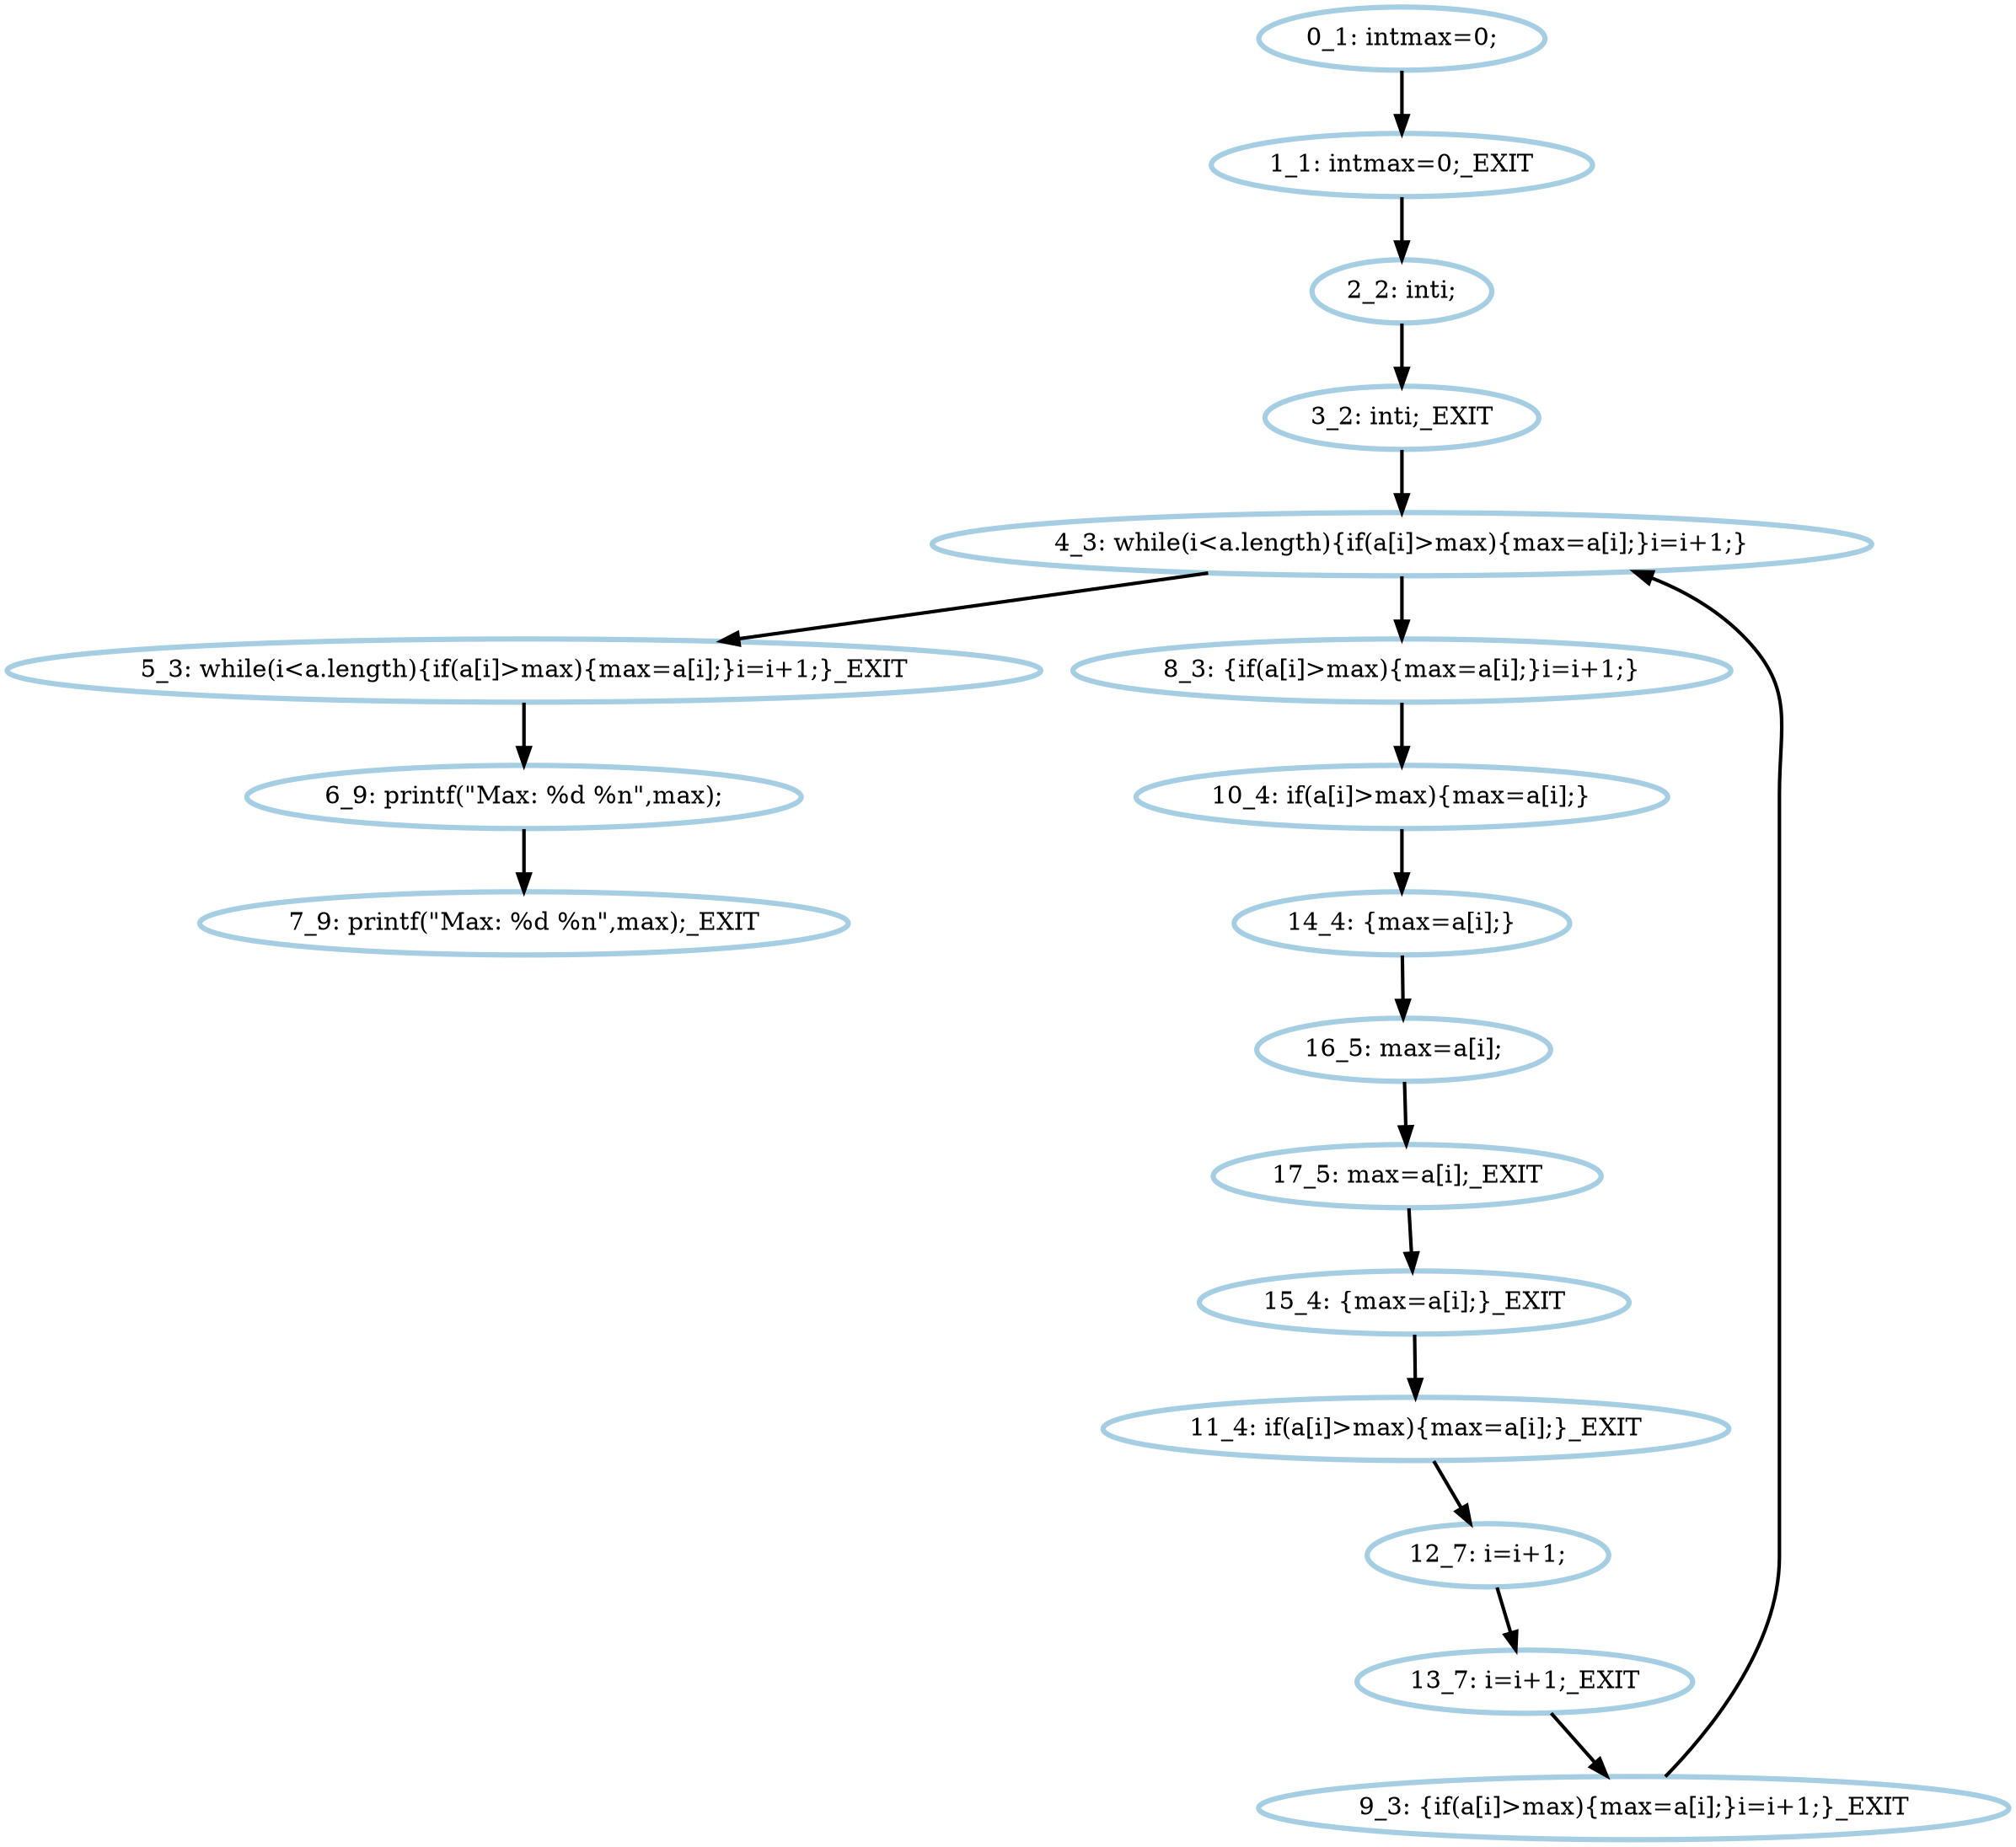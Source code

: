 digraph G {
    0 [penwidth=3,label="0_1: intmax=0;",color=1, colorscheme=paired12] 
    1 [penwidth=3,label="1_1: intmax=0;_EXIT",color=1, colorscheme=paired12] 
    2 [penwidth=3,label="2_2: inti;",color=1, colorscheme=paired12] 
    3 [penwidth=3,label="3_2: inti;_EXIT",color=1, colorscheme=paired12] 
    4 [penwidth=3,label="4_3: while(i<a.length){if(a[i]>max){max=a[i];}i=i+1;}",color=1, colorscheme=paired12] 
    5 [penwidth=3,label="5_3: while(i<a.length){if(a[i]>max){max=a[i];}i=i+1;}_EXIT",color=1, colorscheme=paired12] 
    6 [penwidth=3,label="6_9: printf(\"Max: %d %n\",max);",color=1, colorscheme=paired12] 
    7 [penwidth=3,label="7_9: printf(\"Max: %d %n\",max);_EXIT",color=1, colorscheme=paired12] 
    8 [penwidth=3,label="8_3: {if(a[i]>max){max=a[i];}i=i+1;}",color=1, colorscheme=paired12] 
    9 [penwidth=3,label="9_3: {if(a[i]>max){max=a[i];}i=i+1;}_EXIT",color=1, colorscheme=paired12] 
    10 [penwidth=3,label="10_4: if(a[i]>max){max=a[i];}",color=1, colorscheme=paired12] 
    11 [penwidth=3,label="11_4: if(a[i]>max){max=a[i];}_EXIT",color=1, colorscheme=paired12] 
    12 [penwidth=3,label="12_7: i=i+1;",color=1, colorscheme=paired12] 
    13 [penwidth=3,label="13_7: i=i+1;_EXIT",color=1, colorscheme=paired12] 
    14 [penwidth=3,label="14_4: {max=a[i];}",color=1, colorscheme=paired12] 
    15 [penwidth=3,label="15_4: {max=a[i];}_EXIT",color=1, colorscheme=paired12] 
    16 [penwidth=3,label="16_5: max=a[i];",color=1, colorscheme=paired12] 
    17 [penwidth=3,label="17_5: max=a[i];_EXIT",color=1, colorscheme=paired12] 

    0->1 [penwidth=2] 
    1->2 [penwidth=2] 
    2->3 [penwidth=2] 
    3->4 [penwidth=2] 
    4->8 [penwidth=2] 
    4->5 [penwidth=2] 
    5->6 [penwidth=2] 
    6->7 [penwidth=2] 
    8->10 [penwidth=2] 
    9->4 [penwidth=2] 
    10->14 [penwidth=2] 
    11->12 [penwidth=2] 
    12->13 [penwidth=2] 
    13->9 [penwidth=2] 
    14->16 [penwidth=2] 
    15->11 [penwidth=2] 
    16->17 [penwidth=2] 
    17->15 [penwidth=2] 
}
